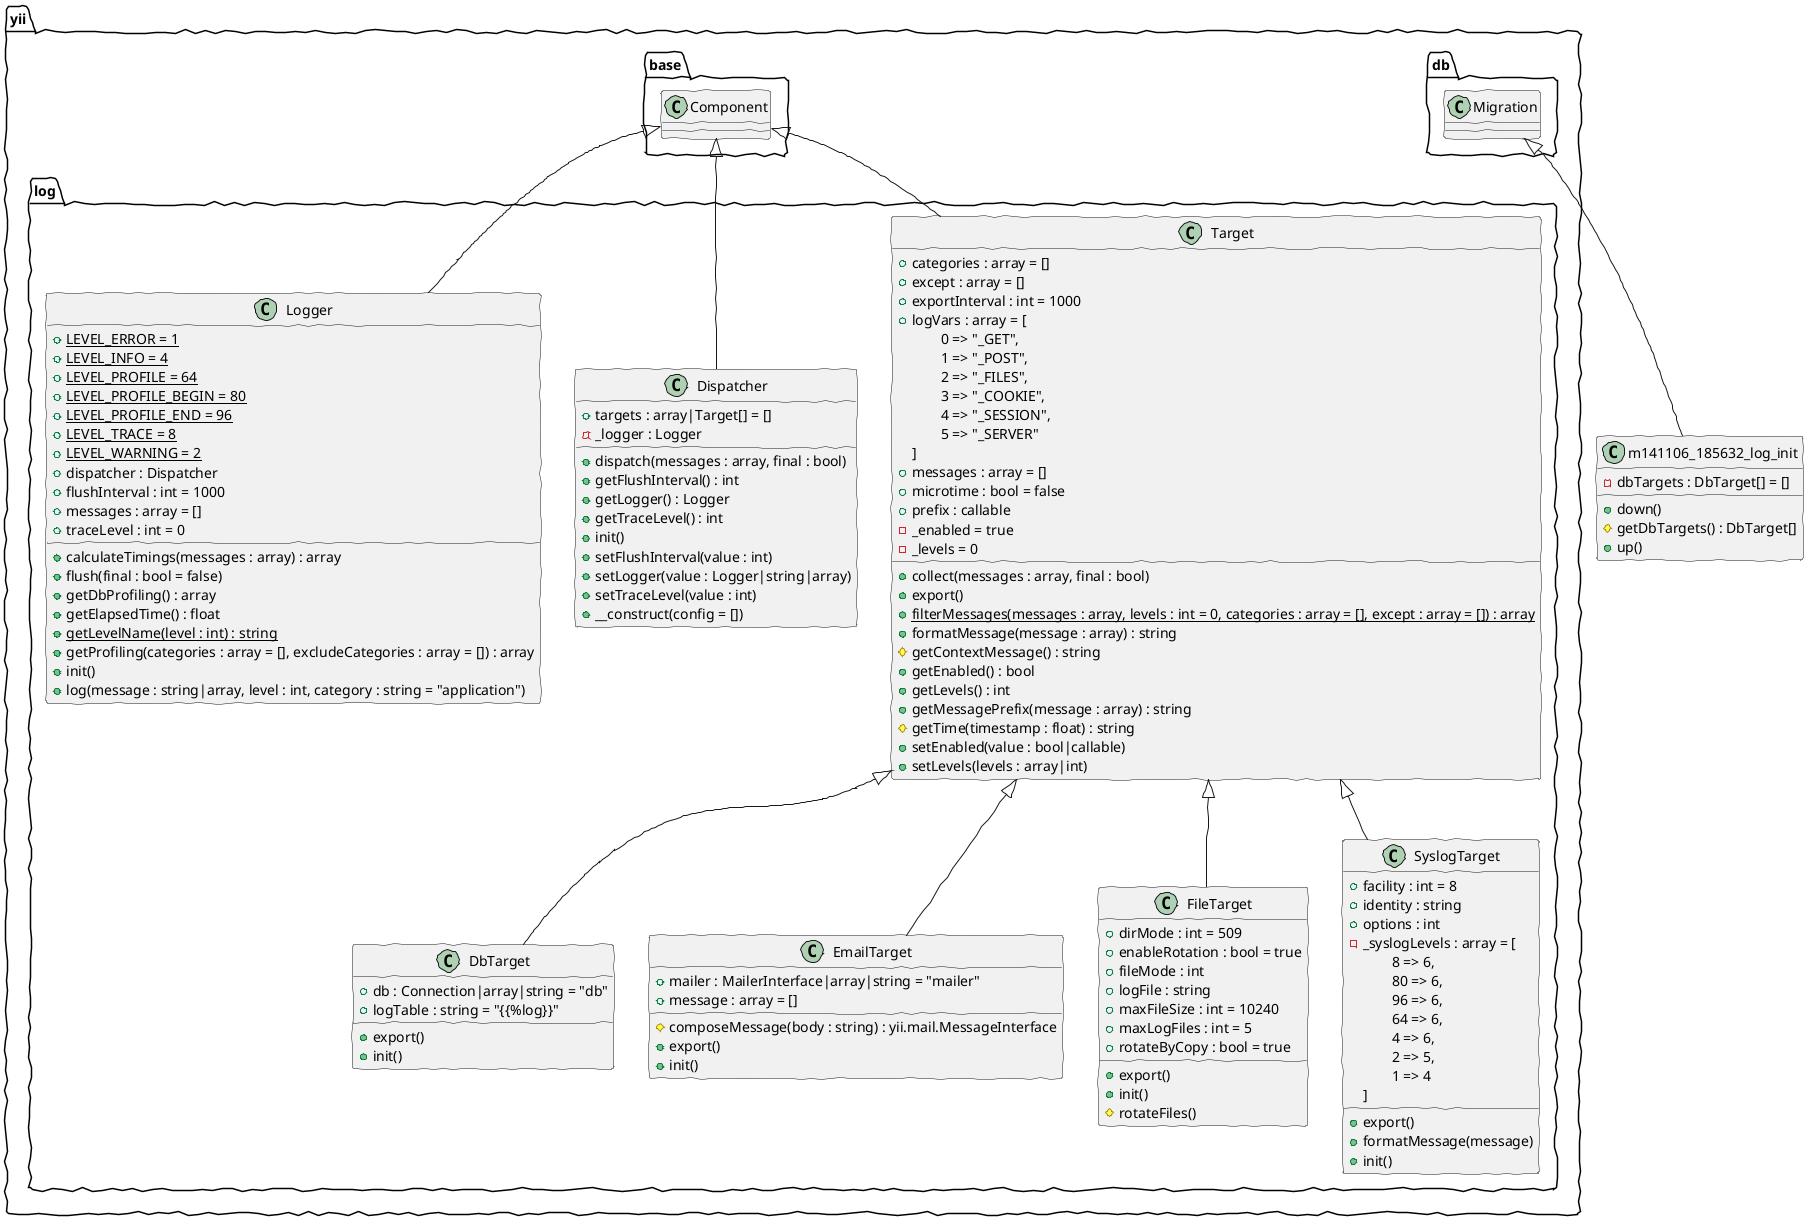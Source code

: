 @startuml
skinparam handwritten true
class yii.log.DbTarget {
    +db : Connection|array|string = "db"
    +logTable : string = "{{%log}}"
    +export()
    +init()
}
class yii.log.DbTarget extends yii.log.Target
class yii.log.Dispatcher {
    +targets : array|Target[] = []
    -_logger : Logger
    +dispatch(messages : array, final : bool)
    +getFlushInterval() : int
    +getLogger() : Logger
    +getTraceLevel() : int
    +init()
    +setFlushInterval(value : int)
    +setLogger(value : Logger|string|array)
    +setTraceLevel(value : int)
    +__construct(config = [])
}
class yii.log.Dispatcher extends yii.base.Component
class yii.log.EmailTarget {
    +mailer : MailerInterface|array|string = "mailer"
    +message : array = []
    #composeMessage(body : string) : yii.mail.MessageInterface
    +export()
    +init()
}
class yii.log.EmailTarget extends yii.log.Target
class yii.log.FileTarget {
    +dirMode : int = 509
    +enableRotation : bool = true
    +fileMode : int
    +logFile : string
    +maxFileSize : int = 10240
    +maxLogFiles : int = 5
    +rotateByCopy : bool = true
    +export()
    +init()
    #rotateFiles()
}
class yii.log.FileTarget extends yii.log.Target
class yii.log.Logger {
    +{static}LEVEL_ERROR = 1
    +{static}LEVEL_INFO = 4
    +{static}LEVEL_PROFILE = 64
    +{static}LEVEL_PROFILE_BEGIN = 80
    +{static}LEVEL_PROFILE_END = 96
    +{static}LEVEL_TRACE = 8
    +{static}LEVEL_WARNING = 2
    +dispatcher : Dispatcher
    +flushInterval : int = 1000
    +messages : array = []
    +traceLevel : int = 0
    +calculateTimings(messages : array) : array
    +flush(final : bool = false)
    +getDbProfiling() : array
    +getElapsedTime() : float
    +{static}getLevelName(level : int) : string
    +getProfiling(categories : array = [], excludeCategories : array = []) : array
    +init()
    +log(message : string|array, level : int, category : string = "application")
}
class yii.log.Logger extends yii.base.Component
class yii.log.SyslogTarget {
    +facility : int = 8
    +identity : string
    +options : int
    -_syslogLevels : array = [
        \t8 => 6,
        \t80 => 6,
        \t96 => 6,
        \t64 => 6,
        \t4 => 6,
        \t2 => 5,
        \t1 => 4
    ]
    +export()
    +formatMessage(message)
    +init()
}
class yii.log.SyslogTarget extends yii.log.Target
abstract class yii.log.Target {
    +categories : array = []
    +except : array = []
    +exportInterval : int = 1000
    +logVars : array = [
        \t0 => "_GET",
        \t1 => "_POST",
        \t2 => "_FILES",
        \t3 => "_COOKIE",
        \t4 => "_SESSION",
        \t5 => "_SERVER"
    ]
    +messages : array = []
    +microtime : bool = false
    +prefix : callable
    -_enabled = true
    -_levels = 0
    +collect(messages : array, final : bool)
    +export()
    +{static}filterMessages(messages : array, levels : int = 0, categories : array = [], except : array = []) : array
    +formatMessage(message : array) : string
    #getContextMessage() : string
    +getEnabled() : bool
    +getLevels() : int
    +getMessagePrefix(message : array) : string
    #getTime(timestamp : float) : string
    +setEnabled(value : bool|callable)
    +setLevels(levels : array|int)
}
class yii.log.Target extends yii.base.Component
class m141106_185632_log_init {
    -dbTargets : DbTarget[] = []
    +down()
    #getDbTargets() : DbTarget[]
    +up()
}
class m141106_185632_log_init extends yii.db.Migration
@enduml
